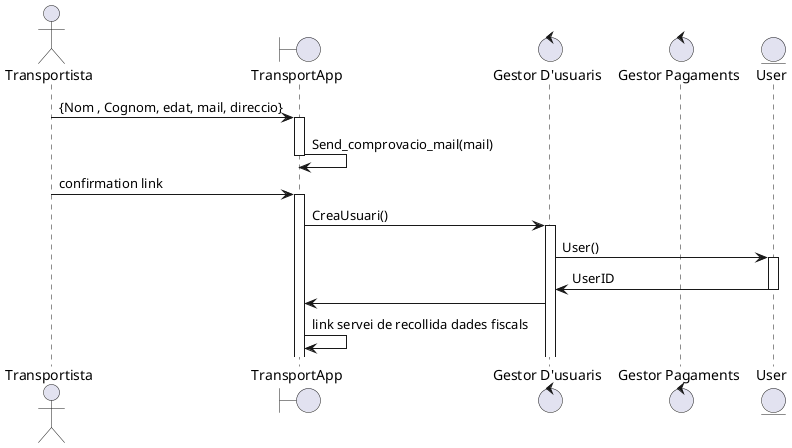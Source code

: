 @startuml
actor Transportista as t  
boundary TransportApp as app  
control "Gestor D'usuaris" as g
control "Gestor Pagaments" as p 
entity User as u 

t -> app : {Nom , Cognom, edat, mail, direccio}
activate app 
app->app : Send_comprovacio_mail(mail)
deactivate app
t -> app : confirmation link
activate app
app -> g : CreaUsuari()
activate g 
g -> u : User()
activate u
u -> g : UserID 
deactivate u
g -> app 
app -> app: link servei de recollida dades fiscals 

@enduml
